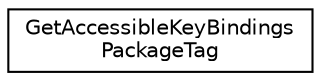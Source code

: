 digraph "类继承关系图"
{
 // LATEX_PDF_SIZE
  edge [fontname="Helvetica",fontsize="10",labelfontname="Helvetica",labelfontsize="10"];
  node [fontname="Helvetica",fontsize="10",shape=record];
  rankdir="LR";
  Node0 [label="GetAccessibleKeyBindings\lPackageTag",height=0.2,width=0.4,color="black", fillcolor="white", style="filled",URL="$struct_get_accessible_key_bindings_package_tag.html",tooltip=" "];
}
